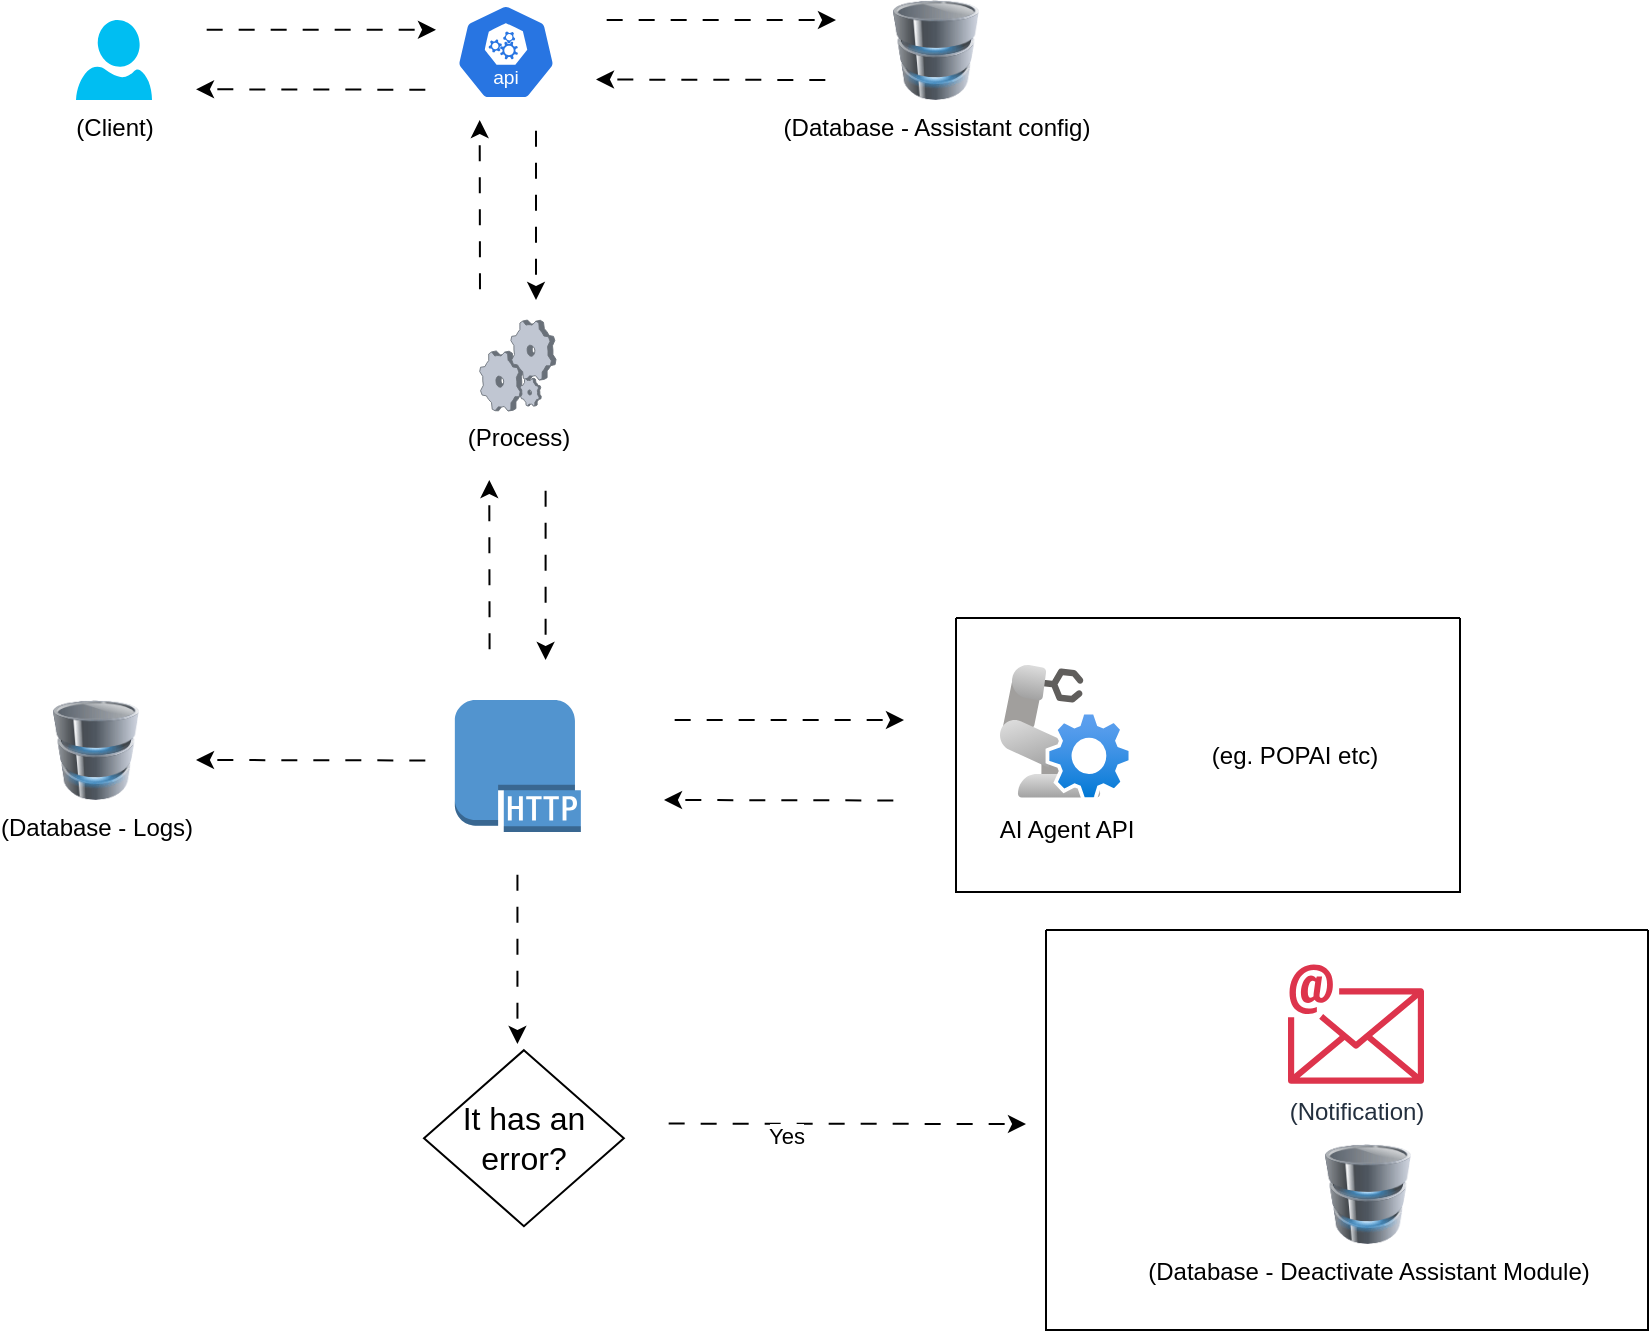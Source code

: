 <mxfile version="27.1.6">
  <diagram name="Page-1" id="f91TG5iaeNGNLd9Ed4Ju">
    <mxGraphModel dx="2253" dy="783" grid="0" gridSize="10" guides="1" tooltips="1" connect="1" arrows="1" fold="1" page="1" pageScale="1" pageWidth="827" pageHeight="1169" math="0" shadow="0">
      <root>
        <mxCell id="0" />
        <mxCell id="1" parent="0" />
        <mxCell id="i7JLBSxe2D8FaBikPL1v-7" value="(Client)" style="verticalLabelPosition=bottom;html=1;verticalAlign=top;align=center;strokeColor=none;fillColor=#00BEF2;shape=mxgraph.azure.user;" parent="1" vertex="1">
          <mxGeometry x="30" y="90" width="38" height="40" as="geometry" />
        </mxCell>
        <mxCell id="i7JLBSxe2D8FaBikPL1v-8" value="" style="aspect=fixed;sketch=0;html=1;dashed=0;whitespace=wrap;verticalLabelPosition=bottom;verticalAlign=top;fillColor=#2875E2;strokeColor=#ffffff;points=[[0.005,0.63,0],[0.1,0.2,0],[0.9,0.2,0],[0.5,0,0],[0.995,0.63,0],[0.72,0.99,0],[0.5,1,0],[0.28,0.99,0]];shape=mxgraph.kubernetes.icon2;kubernetesLabel=1;prIcon=api" parent="1" vertex="1">
          <mxGeometry x="220" y="82" width="50" height="48" as="geometry" />
        </mxCell>
        <mxCell id="i7JLBSxe2D8FaBikPL1v-10" value="(Database - Assistant config)" style="image;html=1;image=img/lib/clip_art/computers/Database_128x128.png" parent="1" vertex="1">
          <mxGeometry x="420" y="80" width="80" height="50" as="geometry" />
        </mxCell>
        <mxCell id="i7JLBSxe2D8FaBikPL1v-12" value="" style="endArrow=classic;html=1;rounded=0;flowAnimation=1;" parent="1" edge="1">
          <mxGeometry width="50" height="50" relative="1" as="geometry">
            <mxPoint x="290" y="90" as="sourcePoint" />
            <mxPoint x="410" y="90" as="targetPoint" />
          </mxGeometry>
        </mxCell>
        <mxCell id="i7JLBSxe2D8FaBikPL1v-13" value="" style="endArrow=classic;html=1;rounded=0;flowAnimation=1;" parent="1" edge="1">
          <mxGeometry width="50" height="50" relative="1" as="geometry">
            <mxPoint x="410" y="120" as="sourcePoint" />
            <mxPoint x="290" y="119.76" as="targetPoint" />
          </mxGeometry>
        </mxCell>
        <mxCell id="i7JLBSxe2D8FaBikPL1v-15" value="(Process)" style="verticalLabelPosition=bottom;sketch=0;aspect=fixed;html=1;verticalAlign=top;strokeColor=none;align=center;outlineConnect=0;shape=mxgraph.citrix.process;" parent="1" vertex="1">
          <mxGeometry x="231.84" y="240" width="38.16" height="45.49" as="geometry" />
        </mxCell>
        <mxCell id="i7JLBSxe2D8FaBikPL1v-18" value="" style="outlineConnect=0;dashed=0;verticalLabelPosition=bottom;verticalAlign=top;align=center;html=1;shape=mxgraph.aws3.http_protocol;fillColor=#5294CF;gradientColor=none;" parent="1" vertex="1">
          <mxGeometry x="219.42" y="430" width="63" height="66" as="geometry" />
        </mxCell>
        <mxCell id="i7JLBSxe2D8FaBikPL1v-19" value="" style="endArrow=classic;html=1;rounded=0;flowAnimation=1;" parent="1" edge="1">
          <mxGeometry width="50" height="50" relative="1" as="geometry">
            <mxPoint x="264.8" y="320" as="sourcePoint" />
            <mxPoint x="264.8" y="410" as="targetPoint" />
          </mxGeometry>
        </mxCell>
        <mxCell id="i7JLBSxe2D8FaBikPL1v-20" value="" style="endArrow=classic;html=1;rounded=0;flowAnimation=1;" parent="1" edge="1">
          <mxGeometry width="50" height="50" relative="1" as="geometry">
            <mxPoint x="324" y="440" as="sourcePoint" />
            <mxPoint x="444" y="440" as="targetPoint" />
          </mxGeometry>
        </mxCell>
        <mxCell id="i7JLBSxe2D8FaBikPL1v-21" value="" style="endArrow=classic;html=1;rounded=0;flowAnimation=1;" parent="1" edge="1">
          <mxGeometry width="50" height="50" relative="1" as="geometry">
            <mxPoint x="444" y="480.24" as="sourcePoint" />
            <mxPoint x="324" y="480" as="targetPoint" />
          </mxGeometry>
        </mxCell>
        <mxCell id="i7JLBSxe2D8FaBikPL1v-22" value="" style="endArrow=classic;html=1;rounded=0;flowAnimation=1;" parent="1" edge="1">
          <mxGeometry width="50" height="50" relative="1" as="geometry">
            <mxPoint x="236.8" y="410" as="sourcePoint" />
            <mxPoint x="236.64" y="320" as="targetPoint" />
          </mxGeometry>
        </mxCell>
        <mxCell id="i7JLBSxe2D8FaBikPL1v-23" value="" style="endArrow=classic;html=1;rounded=0;flowAnimation=1;" parent="1" edge="1">
          <mxGeometry width="50" height="50" relative="1" as="geometry">
            <mxPoint x="260" y="140" as="sourcePoint" />
            <mxPoint x="260" y="230" as="targetPoint" />
          </mxGeometry>
        </mxCell>
        <mxCell id="i7JLBSxe2D8FaBikPL1v-24" value="" style="endArrow=classic;html=1;rounded=0;flowAnimation=1;" parent="1" edge="1">
          <mxGeometry width="50" height="50" relative="1" as="geometry">
            <mxPoint x="232" y="230" as="sourcePoint" />
            <mxPoint x="231.84" y="140" as="targetPoint" />
          </mxGeometry>
        </mxCell>
        <mxCell id="i7JLBSxe2D8FaBikPL1v-25" value="" style="endArrow=classic;html=1;rounded=0;flowAnimation=1;" parent="1" edge="1">
          <mxGeometry width="50" height="50" relative="1" as="geometry">
            <mxPoint x="210" y="460.24" as="sourcePoint" />
            <mxPoint x="90" y="460" as="targetPoint" />
          </mxGeometry>
        </mxCell>
        <mxCell id="i7JLBSxe2D8FaBikPL1v-26" value="(Database - Logs)" style="image;html=1;image=img/lib/clip_art/computers/Database_128x128.png" parent="1" vertex="1">
          <mxGeometry y="430" width="80" height="50" as="geometry" />
        </mxCell>
        <mxCell id="i7JLBSxe2D8FaBikPL1v-27" value="" style="endArrow=classic;html=1;rounded=0;flowAnimation=1;" parent="1" edge="1">
          <mxGeometry width="50" height="50" relative="1" as="geometry">
            <mxPoint x="210" y="124.88" as="sourcePoint" />
            <mxPoint x="90" y="124.64" as="targetPoint" />
          </mxGeometry>
        </mxCell>
        <mxCell id="i7JLBSxe2D8FaBikPL1v-28" value="" style="endArrow=classic;html=1;rounded=0;flowAnimation=1;" parent="1" edge="1">
          <mxGeometry width="50" height="50" relative="1" as="geometry">
            <mxPoint x="90" y="94.88" as="sourcePoint" />
            <mxPoint x="210" y="94.88" as="targetPoint" />
          </mxGeometry>
        </mxCell>
        <mxCell id="i7JLBSxe2D8FaBikPL1v-32" value="&lt;p data-pm-slice=&quot;1 1 []&quot; style=&quot;font-size: 16px&quot;&gt;It has an error?&lt;/p&gt;" style="rhombus;whiteSpace=wrap;html=1;" parent="1" vertex="1">
          <mxGeometry x="204" y="605.08" width="99.92" height="88" as="geometry" />
        </mxCell>
        <mxCell id="i7JLBSxe2D8FaBikPL1v-33" value="" style="endArrow=classic;html=1;rounded=0;flowAnimation=1;" parent="1" edge="1">
          <mxGeometry width="50" height="50" relative="1" as="geometry">
            <mxPoint x="250.72" y="512" as="sourcePoint" />
            <mxPoint x="250.72" y="602" as="targetPoint" />
          </mxGeometry>
        </mxCell>
        <mxCell id="i7JLBSxe2D8FaBikPL1v-35" value="" style="endArrow=classic;html=1;rounded=0;flowAnimation=1;" parent="1" edge="1">
          <mxGeometry width="50" height="50" relative="1" as="geometry">
            <mxPoint x="321" y="641.79" as="sourcePoint" />
            <mxPoint x="505" y="642" as="targetPoint" />
          </mxGeometry>
        </mxCell>
        <mxCell id="i7JLBSxe2D8FaBikPL1v-36" value="Yes&lt;div&gt;&lt;br&gt;&lt;/div&gt;" style="edgeLabel;html=1;align=center;verticalAlign=middle;resizable=0;points=[];" parent="i7JLBSxe2D8FaBikPL1v-35" vertex="1" connectable="0">
          <mxGeometry x="-0.31" y="1" relative="1" as="geometry">
            <mxPoint y="14" as="offset" />
          </mxGeometry>
        </mxCell>
        <mxCell id="1oVR813HPVEDsdXjZUs9-4" value="" style="swimlane;startSize=0;" vertex="1" parent="1">
          <mxGeometry x="515" y="545" width="301" height="200" as="geometry" />
        </mxCell>
        <mxCell id="i7JLBSxe2D8FaBikPL1v-34" value="(Notification)" style="sketch=0;outlineConnect=0;fontColor=#232F3E;gradientColor=none;fillColor=#DD344C;strokeColor=none;dashed=0;verticalLabelPosition=bottom;verticalAlign=top;align=center;html=1;fontSize=12;fontStyle=0;aspect=fixed;shape=mxgraph.aws4.email;" parent="1oVR813HPVEDsdXjZUs9-4" vertex="1">
          <mxGeometry x="121" y="17.0" width="68" height="60.15" as="geometry" />
        </mxCell>
        <mxCell id="1oVR813HPVEDsdXjZUs9-3" value="(Database - Deactivate Assistant Module)" style="image;html=1;image=img/lib/clip_art/computers/Database_128x128.png" vertex="1" parent="1oVR813HPVEDsdXjZUs9-4">
          <mxGeometry x="121" y="107.0" width="80" height="50" as="geometry" />
        </mxCell>
        <mxCell id="1oVR813HPVEDsdXjZUs9-5" value="" style="swimlane;startSize=0;" vertex="1" parent="1">
          <mxGeometry x="470" y="389" width="252" height="137" as="geometry" />
        </mxCell>
        <mxCell id="i7JLBSxe2D8FaBikPL1v-17" value="AI Agent API" style="image;aspect=fixed;html=1;points=[];align=center;fontSize=12;image=img/lib/azure2/other/Defender_Robot_Controller.svg;" parent="1oVR813HPVEDsdXjZUs9-5" vertex="1">
          <mxGeometry x="22" y="23.5" width="66.16" height="68" as="geometry" />
        </mxCell>
        <mxCell id="1oVR813HPVEDsdXjZUs9-6" value="(eg. POPAI etc)" style="text;html=1;align=center;verticalAlign=middle;whiteSpace=wrap;rounded=0;" vertex="1" parent="1oVR813HPVEDsdXjZUs9-5">
          <mxGeometry x="124" y="53.5" width="91" height="30" as="geometry" />
        </mxCell>
      </root>
    </mxGraphModel>
  </diagram>
</mxfile>
